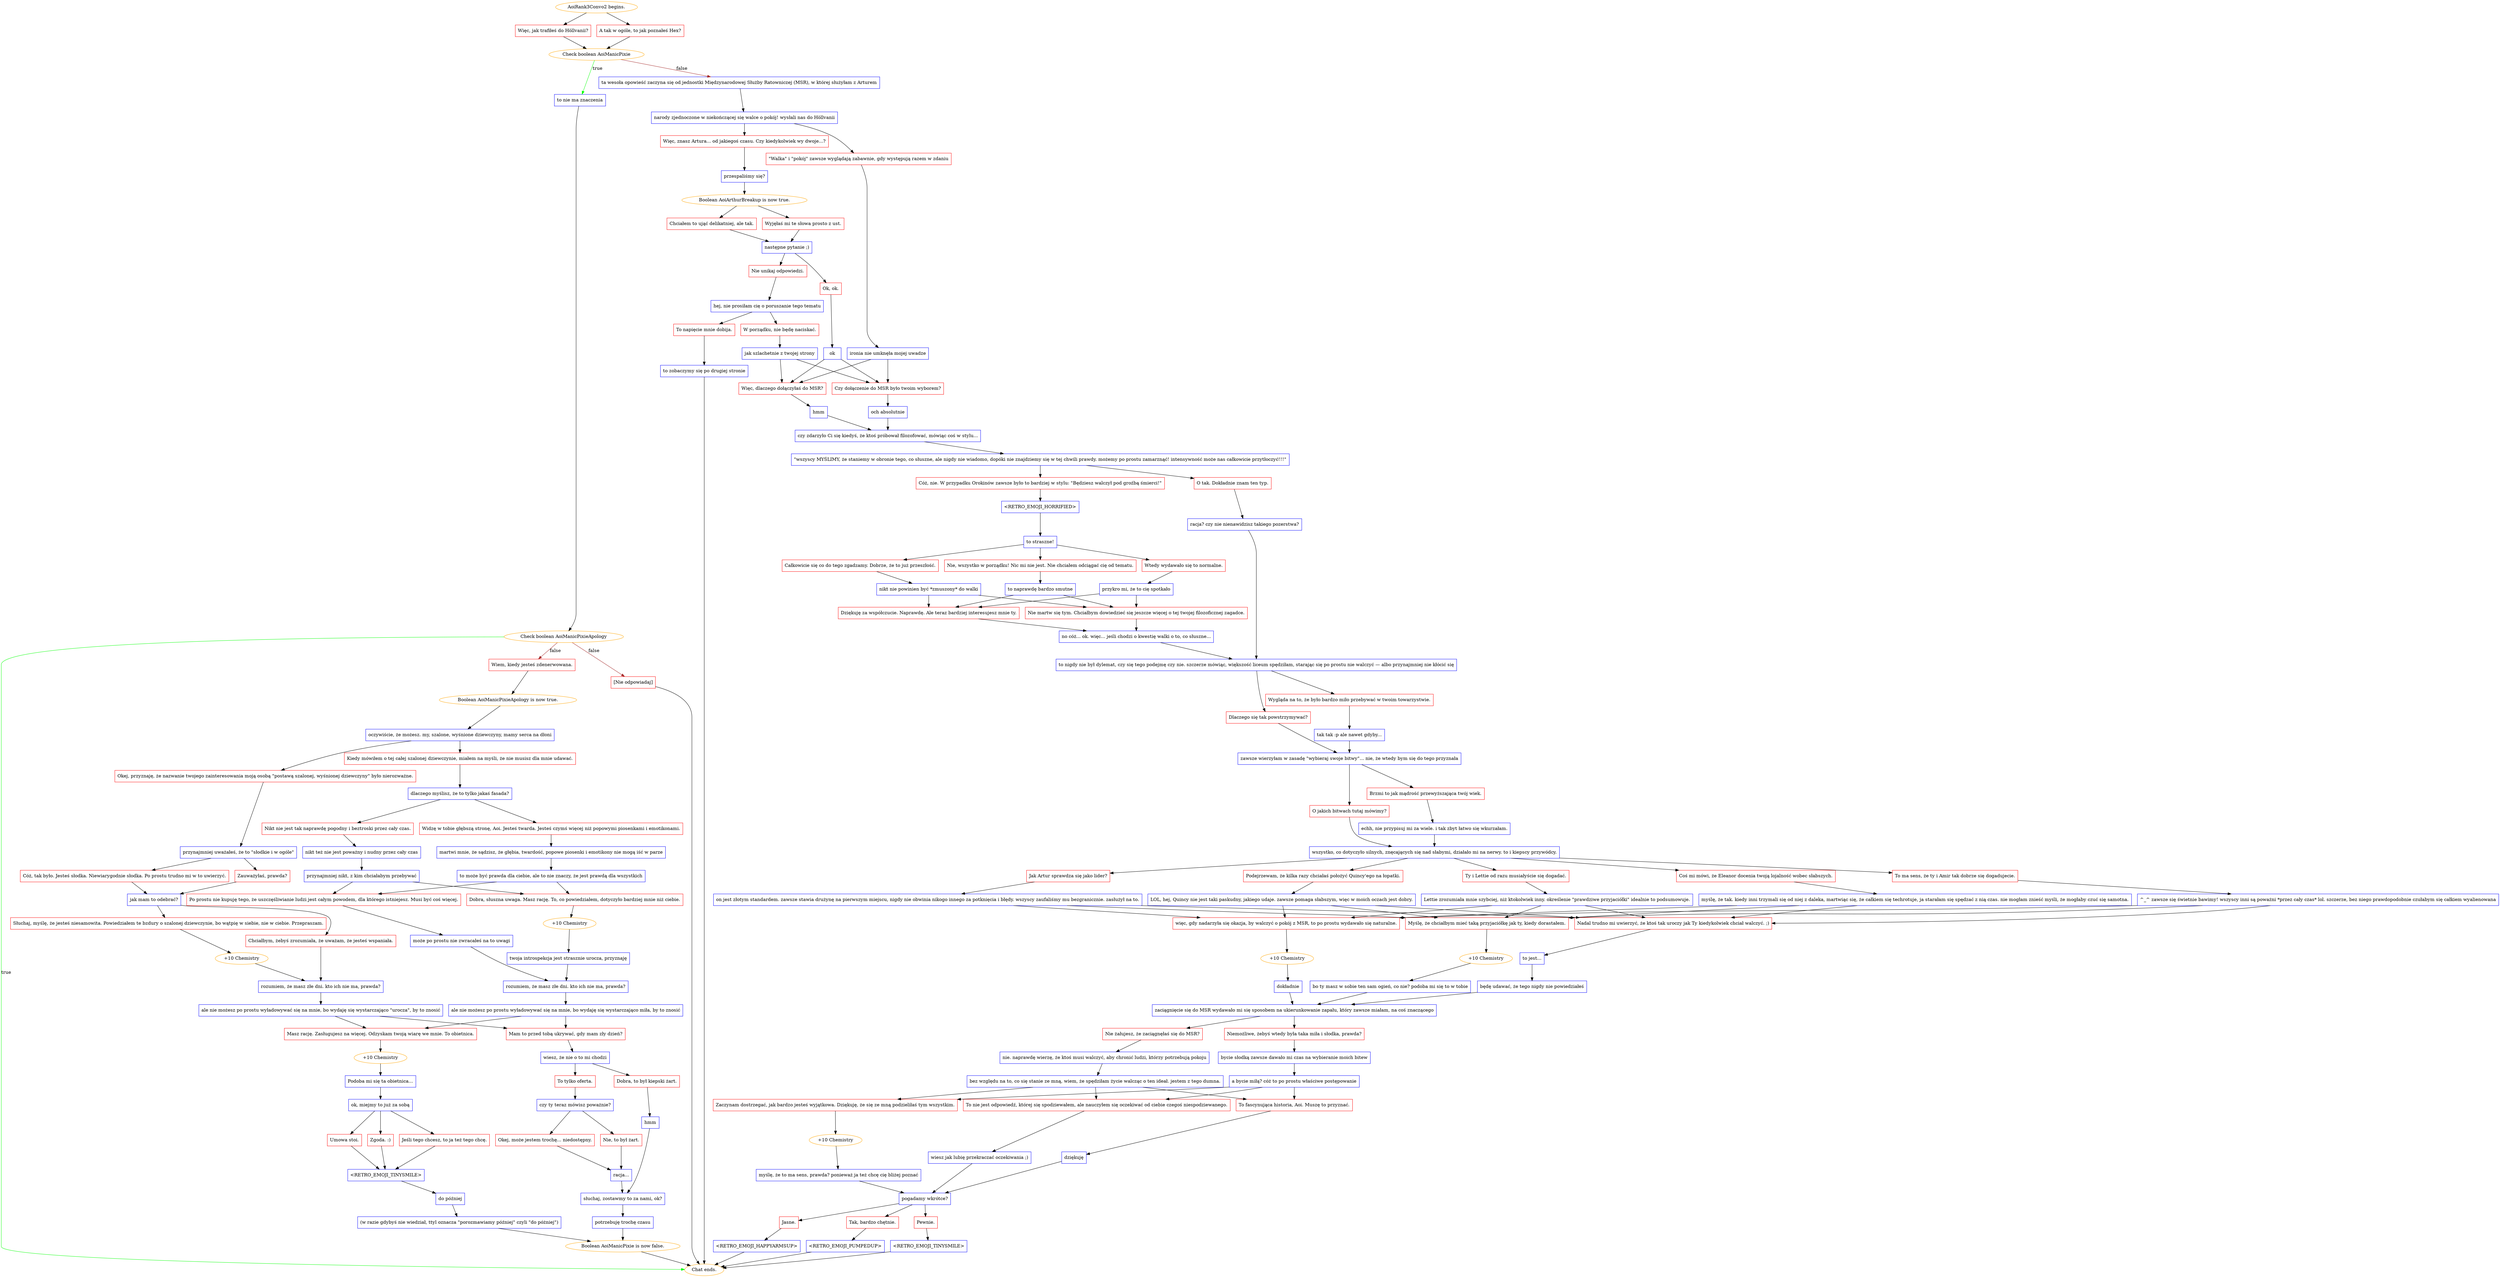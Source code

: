 digraph {
	"AoiRank3Convo2 begins." [color=orange];
		"AoiRank3Convo2 begins." -> j1136717977;
		"AoiRank3Convo2 begins." -> j962652146;
	j1136717977 [label="Więc, jak trafiłeś do Höllvanii?",shape=box,color=red];
		j1136717977 -> j1553637798;
	j962652146 [label="A tak w ogóle, to jak poznałeś Hex?",shape=box,color=red];
		j962652146 -> j1553637798;
	j1553637798 [label="Check boolean AoiManicPixie",color=orange];
		j1553637798 -> j423360320 [label=true,color=green];
		j1553637798 -> j3950755934 [label=false,color=brown];
	j423360320 [label="to nie ma znaczenia",shape=box,color=blue];
		j423360320 -> j2806985163;
	j3950755934 [label="ta wesoła opowieść zaczyna się od jednostki Międzynarodowej Służby Ratowniczej (MSR), w której służyłam z Arturem",shape=box,color=blue];
		j3950755934 -> j1826233174;
	j2806985163 [label="Check boolean AoiManicPixieApology",color=orange];
		j2806985163 -> "Chat ends." [label=true,color=green];
		j2806985163 -> j1432442250 [label=false,color=brown];
		j2806985163 -> j217476357 [label=false,color=brown];
	j1826233174 [label="narody zjednoczone w niekończącej się walce o pokój! wysłali nas do Höllvanii",shape=box,color=blue];
		j1826233174 -> j3672923250;
		j1826233174 -> j1559851569;
	"Chat ends." [color=orange];
	j1432442250 [label="Wiem, kiedy jesteś zdenerwowana.",shape=box,color=red];
		j1432442250 -> j1956154940;
	j217476357 [label="[Nie odpowiadaj]",shape=box,color=red];
		j217476357 -> "Chat ends.";
	j3672923250 [label="Więc, znasz Artura... od jakiegoś czasu. Czy kiedykolwiek wy dwoje...?",shape=box,color=red];
		j3672923250 -> j1998368567;
	j1559851569 [label="\"Walka\" i \"pokój\" zawsze wyglądają zabawnie, gdy występują razem w zdaniu",shape=box,color=red];
		j1559851569 -> j889977854;
	j1956154940 [label="Boolean AoiManicPixieApology is now true.",color=orange];
		j1956154940 -> j1723688710;
	j1998368567 [label="przespaliśmy się?",shape=box,color=blue];
		j1998368567 -> j1782455318;
	j889977854 [label="ironia nie umknęła mojej uwadze",shape=box,color=blue];
		j889977854 -> j3197726532;
		j889977854 -> j3362849554;
	j1723688710 [label="oczywiście, że możesz. my, szalone, wyśnione dziewczyny, mamy serca na dłoni",shape=box,color=blue];
		j1723688710 -> j2737316019;
		j1723688710 -> j2049486305;
	j1782455318 [label="Boolean AoiArthurBreakup is now true.",color=orange];
		j1782455318 -> j1391010752;
		j1782455318 -> j2861550014;
	j3197726532 [label="Więc, dlaczego dołączyłaś do MSR?",shape=box,color=red];
		j3197726532 -> j468237506;
	j3362849554 [label="Czy dołączenie do MSR było twoim wyborem?",shape=box,color=red];
		j3362849554 -> j2826730539;
	j2737316019 [label="Okej, przyznaję, że nazwanie twojego zainteresowania moją osobą \"postawą szalonej, wyśnionej dziewczyny\" było nierozważne.",shape=box,color=red];
		j2737316019 -> j2663437720;
	j2049486305 [label="Kiedy mówiłem o tej całej szalonej dziewczynie, miałem na myśli, że nie musisz dla mnie udawać.",shape=box,color=red];
		j2049486305 -> j2503747071;
	j1391010752 [label="Chciałem to ująć delikatniej, ale tak.",shape=box,color=red];
		j1391010752 -> j1276561756;
	j2861550014 [label="Wyjęłaś mi te słowa prosto z ust.",shape=box,color=red];
		j2861550014 -> j1276561756;
	j468237506 [label="hmm",shape=box,color=blue];
		j468237506 -> j661326540;
	j2826730539 [label="och absolutnie",shape=box,color=blue];
		j2826730539 -> j661326540;
	j2663437720 [label="przynajmniej uważałeś, że to \"słodkie i w ogóle\"",shape=box,color=blue];
		j2663437720 -> j406800409;
		j2663437720 -> j131697800;
	j2503747071 [label="dlaczego myślisz, że to tylko jakaś fasada?",shape=box,color=blue];
		j2503747071 -> j3458169640;
		j2503747071 -> j2890867973;
	j1276561756 [label="następne pytanie ;)",shape=box,color=blue];
		j1276561756 -> j3635869600;
		j1276561756 -> j140773516;
	j661326540 [label="czy zdarzyło Ci się kiedyś, że ktoś próbował filozofować, mówiąc coś w stylu...",shape=box,color=blue];
		j661326540 -> j3008600897;
	j406800409 [label="Cóż, tak było. Jesteś słodka. Niewiarygodnie słodka. Po prostu trudno mi w to uwierzyć.",shape=box,color=red];
		j406800409 -> j828457565;
	j131697800 [label="Zauważyłaś, prawda?",shape=box,color=red];
		j131697800 -> j828457565;
	j3458169640 [label="Nikt nie jest tak naprawdę pogodny i beztroski przez cały czas.",shape=box,color=red];
		j3458169640 -> j2739071329;
	j2890867973 [label="Widzę w tobie głębszą stronę, Aoi. Jesteś twarda. Jesteś czymś więcej niż popowymi piosenkami i emotikonami.",shape=box,color=red];
		j2890867973 -> j2997409828;
	j3635869600 [label="Nie unikaj odpowiedzi.",shape=box,color=red];
		j3635869600 -> j2881694956;
	j140773516 [label="Ok, ok.",shape=box,color=red];
		j140773516 -> j2967577587;
	j3008600897 [label="\"wszyscy MYŚLIMY, że staniemy w obronie tego, co słuszne, ale nigdy nie wiadomo, dopóki nie znajdziemy się w tej chwili prawdy. możemy po prostu zamarznąć! intensywność może nas całkowicie przytłoczyć!!!\"",shape=box,color=blue];
		j3008600897 -> j732099243;
		j3008600897 -> j3145104155;
	j828457565 [label="jak mam to odebrać?",shape=box,color=blue];
		j828457565 -> j2190306187;
		j828457565 -> j3537849385;
	j2739071329 [label="nikt też nie jest poważny i nudny przez cały czas",shape=box,color=blue];
		j2739071329 -> j1813410804;
	j2997409828 [label="martwi mnie, że sądzisz, że głębia, twardość, popowe piosenki i emotikony nie mogą iść w parze",shape=box,color=blue];
		j2997409828 -> j2522009163;
	j2881694956 [label="hej, nie prosiłam cię o poruszanie tego tematu",shape=box,color=blue];
		j2881694956 -> j2721246452;
		j2881694956 -> j1168817914;
	j2967577587 [label="ok",shape=box,color=blue];
		j2967577587 -> j3197726532;
		j2967577587 -> j3362849554;
	j732099243 [label="Cóż, nie. W przypadku Orokinów zawsze było to bardziej w stylu: \"Będziesz walczył pod groźbą śmierci!\"",shape=box,color=red];
		j732099243 -> j3737148432;
	j3145104155 [label="O tak. Dokładnie znam ten typ.",shape=box,color=red];
		j3145104155 -> j3121029620;
	j2190306187 [label="Słuchaj, myślę, że jesteś niesamowita. Powiedziałem te bzdury o szalonej dziewczynie, bo wątpię w siebie, nie w ciebie. Przepraszam.",shape=box,color=red];
		j2190306187 -> j2292930738;
	j3537849385 [label="Chciałbym, żebyś zrozumiała, że uważam, że jesteś wspaniała.",shape=box,color=red];
		j3537849385 -> j4149916690;
	j1813410804 [label="przynajmniej nikt, z kim chciałabym przebywać",shape=box,color=blue];
		j1813410804 -> j3413189088;
		j1813410804 -> j855332682;
	j2522009163 [label="to może być prawda dla ciebie, ale to nie znaczy, że jest prawdą dla wszystkich",shape=box,color=blue];
		j2522009163 -> j855332682;
		j2522009163 -> j3413189088;
	j2721246452 [label="To napięcie mnie dobija.",shape=box,color=red];
		j2721246452 -> j2110483265;
	j1168817914 [label="W porządku, nie będę naciskać.",shape=box,color=red];
		j1168817914 -> j1841390421;
	j3737148432 [label="<RETRO_EMOJI_HORRIFIED>",shape=box,color=blue];
		j3737148432 -> j3632365794;
	j3121029620 [label="racja? czy nie nienawidzisz takiego pozerstwa?",shape=box,color=blue];
		j3121029620 -> j3799897928;
	j2292930738 [label="+10 Chemistry",color=orange];
		j2292930738 -> j4149916690;
	j4149916690 [label="rozumiem, że masz złe dni. kto ich nie ma, prawda?",shape=box,color=blue];
		j4149916690 -> j1082868382;
	j3413189088 [label="Po prostu nie kupuję tego, że uszczęśliwianie ludzi jest całym powodem, dla którego istniejesz. Musi być coś więcej.",shape=box,color=red];
		j3413189088 -> j3753662969;
	j855332682 [label="Dobra, słuszna uwaga. Masz rację. To, co powiedziałem, dotyczyło bardziej mnie niż ciebie.",shape=box,color=red];
		j855332682 -> j3970437612;
	j2110483265 [label="to zobaczymy się po drugiej stronie",shape=box,color=blue];
		j2110483265 -> "Chat ends.";
	j1841390421 [label="jak szlachetnie z twojej strony",shape=box,color=blue];
		j1841390421 -> j3197726532;
		j1841390421 -> j3362849554;
	j3632365794 [label="to straszne!",shape=box,color=blue];
		j3632365794 -> j3853278670;
		j3632365794 -> j3164167659;
		j3632365794 -> j3847564915;
	j3799897928 [label="to nigdy nie był dylemat, czy się tego podejmę czy nie. szczerze mówiąc, większość liceum spędziłam, starając się po prostu nie walczyć — albo przynajmniej nie kłócić się",shape=box,color=blue];
		j3799897928 -> j202199022;
		j3799897928 -> j1998389894;
	j1082868382 [label="ale nie możesz po prostu wyładowywać się na mnie, bo wydaję się wystarczająco \"urocza\", by to znosić",shape=box,color=blue];
		j1082868382 -> j762582349;
		j1082868382 -> j3030687407;
	j3753662969 [label="może po prostu nie zwracałeś na to uwagi",shape=box,color=blue];
		j3753662969 -> j554346868;
	j3970437612 [label="+10 Chemistry",color=orange];
		j3970437612 -> j1169916313;
	j3853278670 [label="Całkowicie się co do tego zgadzamy. Dobrze, że to już przeszłość.",shape=box,color=red];
		j3853278670 -> j932748066;
	j3164167659 [label="Nie, wszystko w porządku! Nic mi nie jest. Nie chciałem odciągać cię od tematu.",shape=box,color=red];
		j3164167659 -> j1651981528;
	j3847564915 [label="Wtedy wydawało się to normalne.",shape=box,color=red];
		j3847564915 -> j2020383842;
	j202199022 [label="Dlaczego się tak powstrzymywać?",shape=box,color=red];
		j202199022 -> j438665556;
	j1998389894 [label="Wygląda na to, że było bardzo miło przebywać w twoim towarzystwie.",shape=box,color=red];
		j1998389894 -> j19891969;
	j762582349 [label="Masz rację. Zasługujesz na więcej. Odzyskam twoją wiarę we mnie. To obietnica.",shape=box,color=red];
		j762582349 -> j3737790513;
	j3030687407 [label="Mam to przed tobą ukrywać, gdy mam zły dzień?",shape=box,color=red];
		j3030687407 -> j2655846669;
	j554346868 [label="rozumiem, że masz złe dni. kto ich nie ma, prawda?",shape=box,color=blue];
		j554346868 -> j1503130633;
	j1169916313 [label="twoja introspekcja jest strasznie urocza, przyznaję",shape=box,color=blue];
		j1169916313 -> j554346868;
	j932748066 [label="nikt nie powinien być *zmuszony* do walki",shape=box,color=blue];
		j932748066 -> j3489808890;
		j932748066 -> j2591988877;
	j1651981528 [label="to naprawdę bardzo smutne",shape=box,color=blue];
		j1651981528 -> j3489808890;
		j1651981528 -> j2591988877;
	j2020383842 [label="przykro mi, że to cię spotkało",shape=box,color=blue];
		j2020383842 -> j3489808890;
		j2020383842 -> j2591988877;
	j438665556 [label="zawsze wierzyłam w zasadę \"wybieraj swoje bitwy\"... nie, że wtedy bym się do tego przyznała",shape=box,color=blue];
		j438665556 -> j3156653920;
		j438665556 -> j2058115555;
	j19891969 [label="tak tak :p ale nawet gdyby...",shape=box,color=blue];
		j19891969 -> j438665556;
	j3737790513 [label="+10 Chemistry",color=orange];
		j3737790513 -> j2199680749;
	j2655846669 [label="wiesz, że nie o to mi chodzi",shape=box,color=blue];
		j2655846669 -> j3383113953;
		j2655846669 -> j2736218706;
	j1503130633 [label="ale nie możesz po prostu wyładowywać się na mnie, bo wydaję się wystarczająco miła, by to znosić",shape=box,color=blue];
		j1503130633 -> j762582349;
		j1503130633 -> j3030687407;
	j3489808890 [label="Dziękuję za współczucie. Naprawdę. Ale teraz bardziej interesujesz mnie ty.",shape=box,color=red];
		j3489808890 -> j1200276803;
	j2591988877 [label="Nie martw się tym. Chciałbym dowiedzieć się jeszcze więcej o tej twojej filozoficznej zagadce.",shape=box,color=red];
		j2591988877 -> j1200276803;
	j3156653920 [label="O jakich bitwach tutaj mówimy?",shape=box,color=red];
		j3156653920 -> j1780963609;
	j2058115555 [label="Brzmi to jak mądrość przewyższająca twój wiek.",shape=box,color=red];
		j2058115555 -> j3298045725;
	j2199680749 [label="Podoba mi się ta obietnica...",shape=box,color=blue];
		j2199680749 -> j531814482;
	j3383113953 [label="To tylko oferta.",shape=box,color=red];
		j3383113953 -> j504597329;
	j2736218706 [label="Dobra, to był kiepski żart.",shape=box,color=red];
		j2736218706 -> j138331551;
	j1200276803 [label="no cóż... ok. więc... jeśli chodzi o kwestię walki o to, co słuszne...",shape=box,color=blue];
		j1200276803 -> j3799897928;
	j1780963609 [label="wszystko, co dotyczyło silnych, znęcających się nad słabymi, działało mi na nerwy. to i kiepscy przywódcy.",shape=box,color=blue];
		j1780963609 -> j471920818;
		j1780963609 -> j3337847567;
		j1780963609 -> j4173696882;
		j1780963609 -> j902219963;
		j1780963609 -> j1341512884;
	j3298045725 [label="echh, nie przypisuj mi za wiele. i tak zbyt łatwo się wkurzałam.",shape=box,color=blue];
		j3298045725 -> j1780963609;
	j531814482 [label="ok, miejmy to już za sobą",shape=box,color=blue];
		j531814482 -> j2678735854;
		j531814482 -> j2220306661;
		j531814482 -> j1939380611;
	j504597329 [label="czy ty teraz mówisz poważnie?",shape=box,color=blue];
		j504597329 -> j2662482404;
		j504597329 -> j3146638777;
	j138331551 [label="hmm",shape=box,color=blue];
		j138331551 -> j1276372127;
	j471920818 [label="Jak Artur sprawdza się jako lider?",shape=box,color=red];
		j471920818 -> j1365756289;
	j3337847567 [label="Podejrzewam, że kilka razy chciałaś położyć Quincy'ego na łopatki.",shape=box,color=red];
		j3337847567 -> j1078754722;
	j4173696882 [label="Ty i Lettie od razu musiałyście się dogadać.",shape=box,color=red];
		j4173696882 -> j2741390261;
	j902219963 [label="Coś mi mówi, że Eleanor docenia twoją lojalność wobec słabszych.",shape=box,color=red];
		j902219963 -> j2090636425;
	j1341512884 [label="To ma sens, że ty i Amir tak dobrze się dogadujecie.",shape=box,color=red];
		j1341512884 -> j2910734115;
	j2678735854 [label="Umowa stoi.",shape=box,color=red];
		j2678735854 -> j3803473016;
	j2220306661 [label="Zgoda. :)",shape=box,color=red];
		j2220306661 -> j3803473016;
	j1939380611 [label="Jeśli tego chcesz, to ja też tego chcę.",shape=box,color=red];
		j1939380611 -> j3803473016;
	j2662482404 [label="Okej, może jestem trochę... niedostępny.",shape=box,color=red];
		j2662482404 -> j2985496328;
	j3146638777 [label="Nie, to był żart.",shape=box,color=red];
		j3146638777 -> j2985496328;
	j1276372127 [label="słuchaj, zostawmy to za nami, ok?",shape=box,color=blue];
		j1276372127 -> j1980608447;
	j1365756289 [label="on jest złotym standardem. zawsze stawia drużynę na pierwszym miejscu, nigdy nie obwinia nikogo innego za potknięcia i błędy. wszyscy zaufaliśmy mu bezgranicznie. zasłużył na to.",shape=box,color=blue];
		j1365756289 -> j1044081445;
		j1365756289 -> j1519921105;
		j1365756289 -> j3255552190;
	j1078754722 [label="LOL, hej, Quincy nie jest taki paskudny, jakiego udaje. zawsze pomaga słabszym, więc w moich oczach jest dobry.",shape=box,color=blue];
		j1078754722 -> j1044081445;
		j1078754722 -> j1519921105;
		j1078754722 -> j3255552190;
	j2741390261 [label="Lettie zrozumiała mnie szybciej, niż ktokolwiek inny. określenie \"prawdziwe przyjaciółki\" idealnie to podsumowuje.",shape=box,color=blue];
		j2741390261 -> j1044081445;
		j2741390261 -> j1519921105;
		j2741390261 -> j3255552190;
	j2090636425 [label="myślę, że tak. kiedy inni trzymali się od niej z daleka, martwiąc się, że całkiem się techrotuje, ja starałam się spędzać z nią czas. nie mogłam znieść myśli, że mogłaby czuć się samotna.",shape=box,color=blue];
		j2090636425 -> j1044081445;
		j2090636425 -> j1519921105;
		j2090636425 -> j3255552190;
	j2910734115 [label="^_^ zawsze się świetnie bawimy! wszyscy inni są poważni *przez cały czas* lol. szczerze, bez niego prawdopodobnie czułabym się całkiem wyalienowana",shape=box,color=blue];
		j2910734115 -> j1044081445;
		j2910734115 -> j1519921105;
		j2910734115 -> j3255552190;
	j3803473016 [label="<RETRO_EMOJI_TINYSMILE>",shape=box,color=blue];
		j3803473016 -> j3359639019;
	j2985496328 [label="racja...",shape=box,color=blue];
		j2985496328 -> j1276372127;
	j1980608447 [label="potrzebuję trochę czasu",shape=box,color=blue];
		j1980608447 -> j2477397060;
	j1044081445 [label="więc, gdy nadarzyła się okazja, by walczyć o pokój z MSR, to po prostu wydawało się naturalne.",shape=box,color=red];
		j1044081445 -> j1031143941;
	j1519921105 [label="Myślę, że chciałbym mieć taką przyjaciółkę jak ty, kiedy dorastałem.",shape=box,color=red];
		j1519921105 -> j1031214384;
	j3255552190 [label="Nadal trudno mi uwierzyć, że ktoś tak uroczy jak Ty kiedykolwiek chciał walczyć. ;)",shape=box,color=red];
		j3255552190 -> j3485045708;
	j3359639019 [label="do później",shape=box,color=blue];
		j3359639019 -> j1572656044;
	j2477397060 [label="Boolean AoiManicPixie is now false.",color=orange];
		j2477397060 -> "Chat ends.";
	j1031143941 [label="+10 Chemistry",color=orange];
		j1031143941 -> j3567372872;
	j1031214384 [label="+10 Chemistry",color=orange];
		j1031214384 -> j1779869727;
	j3485045708 [label="to jest...",shape=box,color=blue];
		j3485045708 -> j2951209262;
	j1572656044 [label="(w razie gdybyś nie wiedział, ttyl oznacza \"porozmawiamy później\" czyli \"do póżniej\")",shape=box,color=blue];
		j1572656044 -> j2477397060;
	j3567372872 [label="dokładnie",shape=box,color=blue];
		j3567372872 -> j1025412071;
	j1779869727 [label="bo ty masz w sobie ten sam ogień, co nie? podoba mi się to w tobie",shape=box,color=blue];
		j1779869727 -> j1025412071;
	j2951209262 [label="będę udawać, że tego nigdy nie powiedziałeś",shape=box,color=blue];
		j2951209262 -> j1025412071;
	j1025412071 [label="zaciągnięcie się do MSR wydawało mi się sposobem na ukierunkowanie zapału, który zawsze miałam, na coś znaczącego",shape=box,color=blue];
		j1025412071 -> j3772634903;
		j1025412071 -> j613076870;
	j3772634903 [label="Nie żałujesz, że zaciągnęłaś się do MSR?",shape=box,color=red];
		j3772634903 -> j1179426228;
	j613076870 [label="Niemożliwe, żebyś wtedy była taka miła i słodka, prawda?",shape=box,color=red];
		j613076870 -> j624320801;
	j1179426228 [label="nie. naprawdę wierzę, że ktoś musi walczyć, aby chronić ludzi, którzy potrzebują pokoju",shape=box,color=blue];
		j1179426228 -> j2392470886;
	j624320801 [label="bycie słodką zawsze dawało mi czas na wybieranie moich bitew",shape=box,color=blue];
		j624320801 -> j239975438;
	j2392470886 [label="bez względu na to, co się stanie ze mną, wiem, że spędziłam życie walcząc o ten ideał. jestem z tego dumna.",shape=box,color=blue];
		j2392470886 -> j1344777051;
		j2392470886 -> j3648740773;
		j2392470886 -> j3822773147;
	j239975438 [label="a bycie miłą? cóż to po prostu właściwe postępowanie",shape=box,color=blue];
		j239975438 -> j1344777051;
		j239975438 -> j3648740773;
		j239975438 -> j3822773147;
	j1344777051 [label="Zaczynam dostrzegać, jak bardzo jesteś wyjątkowa. Dziękuję, że się ze mną podzieliłaś tym wszystkim.",shape=box,color=red];
		j1344777051 -> j2572497792;
	j3648740773 [label="To nie jest odpowiedź, której się spodziewałem, ale nauczyłem się oczekiwać od ciebie czegoś niespodziewanego.",shape=box,color=red];
		j3648740773 -> j3527262353;
	j3822773147 [label="To fascynująca historia, Aoi. Muszę to przyznać.",shape=box,color=red];
		j3822773147 -> j1315421624;
	j2572497792 [label="+10 Chemistry",color=orange];
		j2572497792 -> j4160075135;
	j3527262353 [label="wiesz jak lubię przekraczać oczekiwania ;)",shape=box,color=blue];
		j3527262353 -> j2855650872;
	j1315421624 [label="dziękuję",shape=box,color=blue];
		j1315421624 -> j2855650872;
	j4160075135 [label="myślę, że to ma sens, prawda? ponieważ ja też chcę cię bliżej poznać",shape=box,color=blue];
		j4160075135 -> j2855650872;
	j2855650872 [label="pogadamy wkrótce?",shape=box,color=blue];
		j2855650872 -> j2044078205;
		j2855650872 -> j1616559768;
		j2855650872 -> j2835622196;
	j2044078205 [label="Jasne.",shape=box,color=red];
		j2044078205 -> j2061505340;
	j1616559768 [label="Tak, bardzo chętnie.",shape=box,color=red];
		j1616559768 -> j336425587;
	j2835622196 [label="Pewnie.",shape=box,color=red];
		j2835622196 -> j3029731251;
	j2061505340 [label="<RETRO_EMOJI_HAPPYARMSUP>",shape=box,color=blue];
		j2061505340 -> "Chat ends.";
	j336425587 [label="<RETRO_EMOJI_PUMPEDUP>",shape=box,color=blue];
		j336425587 -> "Chat ends.";
	j3029731251 [label="<RETRO_EMOJI_TINYSMILE>",shape=box,color=blue];
		j3029731251 -> "Chat ends.";
}